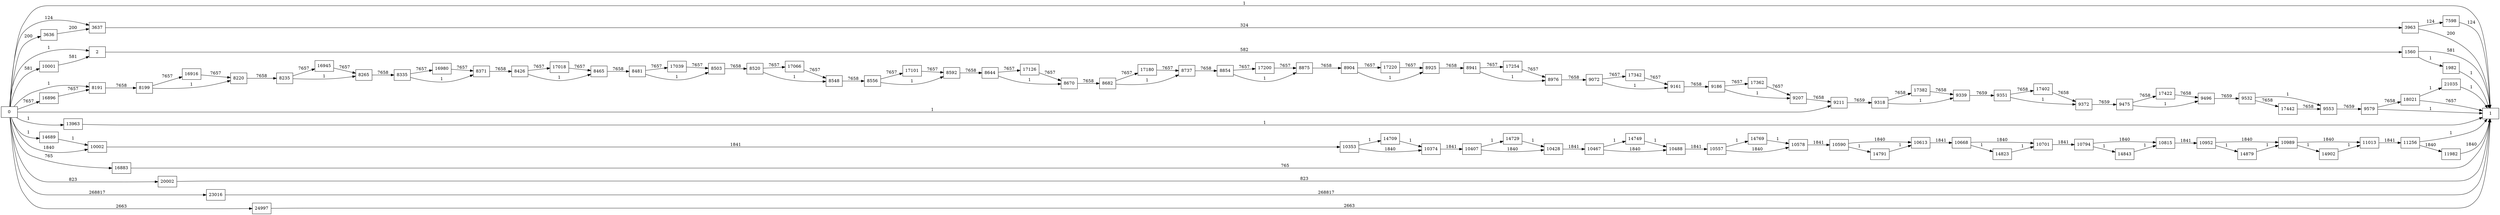 digraph {
	graph [rankdir=LR]
	node [shape=rectangle]
	2 -> 1560 [label=582]
	1560 -> 1 [label=581]
	1560 -> 1982 [label=1]
	1982 -> 1 [label=1]
	3636 -> 3637 [label=200]
	3637 -> 3963 [label=324]
	3963 -> 1 [label=200]
	3963 -> 7598 [label=124]
	7598 -> 1 [label=124]
	8191 -> 8199 [label=7658]
	8199 -> 8220 [label=1]
	8199 -> 16916 [label=7657]
	8220 -> 8235 [label=7658]
	8235 -> 8265 [label=1]
	8235 -> 16945 [label=7657]
	8265 -> 8335 [label=7658]
	8335 -> 8371 [label=1]
	8335 -> 16980 [label=7657]
	8371 -> 8426 [label=7658]
	8426 -> 8465 [label=1]
	8426 -> 17018 [label=7657]
	8465 -> 8481 [label=7658]
	8481 -> 8503 [label=1]
	8481 -> 17039 [label=7657]
	8503 -> 8520 [label=7658]
	8520 -> 8548 [label=1]
	8520 -> 17066 [label=7657]
	8548 -> 8556 [label=7658]
	8556 -> 8592 [label=1]
	8556 -> 17101 [label=7657]
	8592 -> 8644 [label=7658]
	8644 -> 8670 [label=1]
	8644 -> 17126 [label=7657]
	8670 -> 8682 [label=7658]
	8682 -> 8737 [label=1]
	8682 -> 17180 [label=7657]
	8737 -> 8854 [label=7658]
	8854 -> 8875 [label=1]
	8854 -> 17200 [label=7657]
	8875 -> 8904 [label=7658]
	8904 -> 8925 [label=1]
	8904 -> 17220 [label=7657]
	8925 -> 8941 [label=7658]
	8941 -> 8976 [label=1]
	8941 -> 17254 [label=7657]
	8976 -> 9072 [label=7658]
	9072 -> 9161 [label=1]
	9072 -> 17342 [label=7657]
	9161 -> 9186 [label=7658]
	9186 -> 9207 [label=1]
	9186 -> 17362 [label=7657]
	9207 -> 9211 [label=7658]
	9211 -> 9318 [label=7659]
	9318 -> 9339 [label=1]
	9318 -> 17382 [label=7658]
	9339 -> 9351 [label=7659]
	9351 -> 9372 [label=1]
	9351 -> 17402 [label=7658]
	9372 -> 9475 [label=7659]
	9475 -> 9496 [label=1]
	9475 -> 17422 [label=7658]
	9496 -> 9532 [label=7659]
	9532 -> 9553 [label=1]
	9532 -> 17442 [label=7658]
	9553 -> 9579 [label=7659]
	9579 -> 1 [label=1]
	9579 -> 18021 [label=7658]
	10001 -> 2 [label=581]
	10002 -> 10353 [label=1841]
	10353 -> 10374 [label=1840]
	10353 -> 14709 [label=1]
	10374 -> 10407 [label=1841]
	10407 -> 10428 [label=1840]
	10407 -> 14729 [label=1]
	10428 -> 10467 [label=1841]
	10467 -> 10488 [label=1840]
	10467 -> 14749 [label=1]
	10488 -> 10557 [label=1841]
	10557 -> 10578 [label=1840]
	10557 -> 14769 [label=1]
	10578 -> 10590 [label=1841]
	10590 -> 10613 [label=1840]
	10590 -> 14791 [label=1]
	10613 -> 10668 [label=1841]
	10668 -> 10701 [label=1840]
	10668 -> 14823 [label=1]
	10701 -> 10794 [label=1841]
	10794 -> 10815 [label=1840]
	10794 -> 14843 [label=1]
	10815 -> 10952 [label=1841]
	10952 -> 10989 [label=1840]
	10952 -> 14879 [label=1]
	10989 -> 11013 [label=1840]
	10989 -> 14902 [label=1]
	11013 -> 11256 [label=1841]
	11256 -> 1 [label=1]
	11256 -> 11982 [label=1840]
	11982 -> 1 [label=1840]
	13963 -> 1 [label=1]
	14689 -> 10002 [label=1]
	14709 -> 10374 [label=1]
	14729 -> 10428 [label=1]
	14749 -> 10488 [label=1]
	14769 -> 10578 [label=1]
	14791 -> 10613 [label=1]
	14823 -> 10701 [label=1]
	14843 -> 10815 [label=1]
	14879 -> 10989 [label=1]
	14902 -> 11013 [label=1]
	16883 -> 1 [label=765]
	16896 -> 8191 [label=7657]
	16916 -> 8220 [label=7657]
	16945 -> 8265 [label=7657]
	16980 -> 8371 [label=7657]
	17018 -> 8465 [label=7657]
	17039 -> 8503 [label=7657]
	17066 -> 8548 [label=7657]
	17101 -> 8592 [label=7657]
	17126 -> 8670 [label=7657]
	17180 -> 8737 [label=7657]
	17200 -> 8875 [label=7657]
	17220 -> 8925 [label=7657]
	17254 -> 8976 [label=7657]
	17342 -> 9161 [label=7657]
	17362 -> 9207 [label=7657]
	17382 -> 9339 [label=7658]
	17402 -> 9372 [label=7658]
	17422 -> 9496 [label=7658]
	17442 -> 9553 [label=7658]
	18021 -> 1 [label=7657]
	18021 -> 21035 [label=1]
	20002 -> 1 [label=823]
	21035 -> 1 [label=1]
	23016 -> 1 [label=268817]
	24997 -> 1 [label=2663]
	0 -> 2 [label=1]
	0 -> 3637 [label=124]
	0 -> 10002 [label=1840]
	0 -> 9211 [label=1]
	0 -> 3636 [label=200]
	0 -> 1 [label=1]
	0 -> 8191 [label=1]
	0 -> 10001 [label=581]
	0 -> 13963 [label=1]
	0 -> 14689 [label=1]
	0 -> 16883 [label=765]
	0 -> 16896 [label=7657]
	0 -> 20002 [label=823]
	0 -> 23016 [label=268817]
	0 -> 24997 [label=2663]
}
